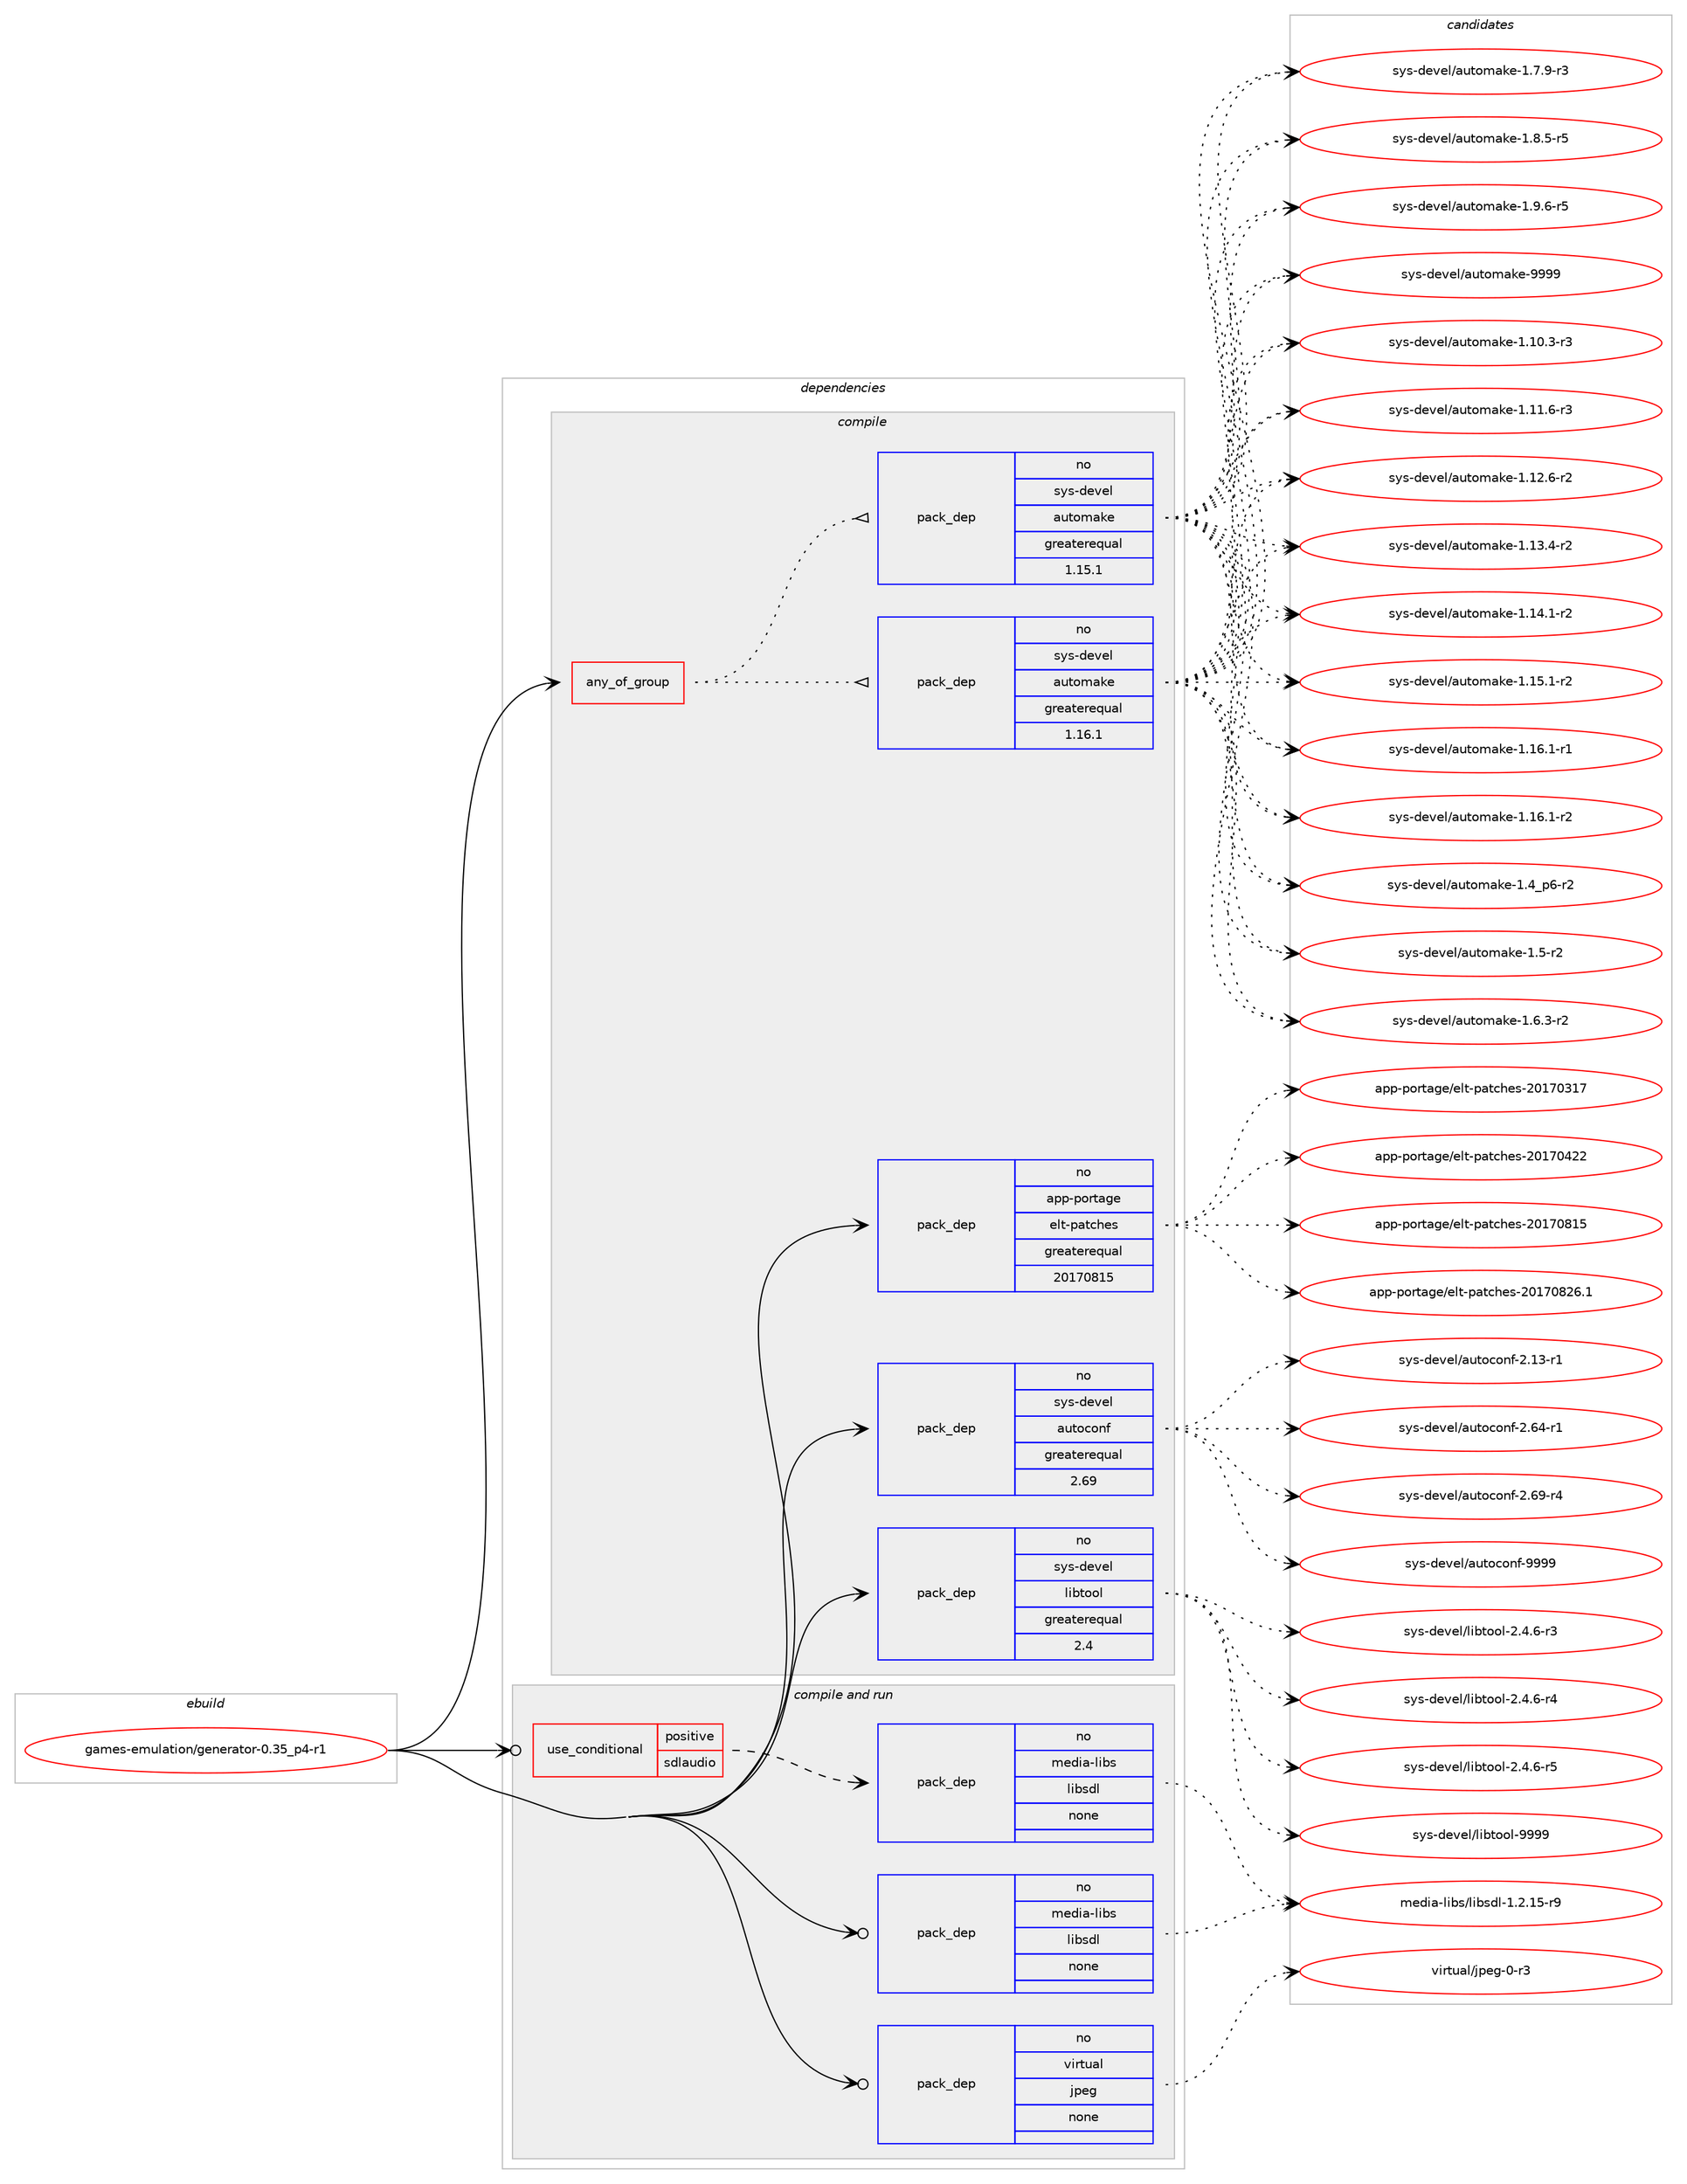 digraph prolog {

# *************
# Graph options
# *************

newrank=true;
concentrate=true;
compound=true;
graph [rankdir=LR,fontname=Helvetica,fontsize=10,ranksep=1.5];#, ranksep=2.5, nodesep=0.2];
edge  [arrowhead=vee];
node  [fontname=Helvetica,fontsize=10];

# **********
# The ebuild
# **********

subgraph cluster_leftcol {
color=gray;
rank=same;
label=<<i>ebuild</i>>;
id [label="games-emulation/generator-0.35_p4-r1", color=red, width=4, href="../games-emulation/generator-0.35_p4-r1.svg"];
}

# ****************
# The dependencies
# ****************

subgraph cluster_midcol {
color=gray;
label=<<i>dependencies</i>>;
subgraph cluster_compile {
fillcolor="#eeeeee";
style=filled;
label=<<i>compile</i>>;
subgraph any11933 {
dependency738157 [label=<<TABLE BORDER="0" CELLBORDER="1" CELLSPACING="0" CELLPADDING="4"><TR><TD CELLPADDING="10">any_of_group</TD></TR></TABLE>>, shape=none, color=red];subgraph pack541510 {
dependency738158 [label=<<TABLE BORDER="0" CELLBORDER="1" CELLSPACING="0" CELLPADDING="4" WIDTH="220"><TR><TD ROWSPAN="6" CELLPADDING="30">pack_dep</TD></TR><TR><TD WIDTH="110">no</TD></TR><TR><TD>sys-devel</TD></TR><TR><TD>automake</TD></TR><TR><TD>greaterequal</TD></TR><TR><TD>1.16.1</TD></TR></TABLE>>, shape=none, color=blue];
}
dependency738157:e -> dependency738158:w [weight=20,style="dotted",arrowhead="oinv"];
subgraph pack541511 {
dependency738159 [label=<<TABLE BORDER="0" CELLBORDER="1" CELLSPACING="0" CELLPADDING="4" WIDTH="220"><TR><TD ROWSPAN="6" CELLPADDING="30">pack_dep</TD></TR><TR><TD WIDTH="110">no</TD></TR><TR><TD>sys-devel</TD></TR><TR><TD>automake</TD></TR><TR><TD>greaterequal</TD></TR><TR><TD>1.15.1</TD></TR></TABLE>>, shape=none, color=blue];
}
dependency738157:e -> dependency738159:w [weight=20,style="dotted",arrowhead="oinv"];
}
id:e -> dependency738157:w [weight=20,style="solid",arrowhead="vee"];
subgraph pack541512 {
dependency738160 [label=<<TABLE BORDER="0" CELLBORDER="1" CELLSPACING="0" CELLPADDING="4" WIDTH="220"><TR><TD ROWSPAN="6" CELLPADDING="30">pack_dep</TD></TR><TR><TD WIDTH="110">no</TD></TR><TR><TD>app-portage</TD></TR><TR><TD>elt-patches</TD></TR><TR><TD>greaterequal</TD></TR><TR><TD>20170815</TD></TR></TABLE>>, shape=none, color=blue];
}
id:e -> dependency738160:w [weight=20,style="solid",arrowhead="vee"];
subgraph pack541513 {
dependency738161 [label=<<TABLE BORDER="0" CELLBORDER="1" CELLSPACING="0" CELLPADDING="4" WIDTH="220"><TR><TD ROWSPAN="6" CELLPADDING="30">pack_dep</TD></TR><TR><TD WIDTH="110">no</TD></TR><TR><TD>sys-devel</TD></TR><TR><TD>autoconf</TD></TR><TR><TD>greaterequal</TD></TR><TR><TD>2.69</TD></TR></TABLE>>, shape=none, color=blue];
}
id:e -> dependency738161:w [weight=20,style="solid",arrowhead="vee"];
subgraph pack541514 {
dependency738162 [label=<<TABLE BORDER="0" CELLBORDER="1" CELLSPACING="0" CELLPADDING="4" WIDTH="220"><TR><TD ROWSPAN="6" CELLPADDING="30">pack_dep</TD></TR><TR><TD WIDTH="110">no</TD></TR><TR><TD>sys-devel</TD></TR><TR><TD>libtool</TD></TR><TR><TD>greaterequal</TD></TR><TR><TD>2.4</TD></TR></TABLE>>, shape=none, color=blue];
}
id:e -> dependency738162:w [weight=20,style="solid",arrowhead="vee"];
}
subgraph cluster_compileandrun {
fillcolor="#eeeeee";
style=filled;
label=<<i>compile and run</i>>;
subgraph cond184335 {
dependency738163 [label=<<TABLE BORDER="0" CELLBORDER="1" CELLSPACING="0" CELLPADDING="4"><TR><TD ROWSPAN="3" CELLPADDING="10">use_conditional</TD></TR><TR><TD>positive</TD></TR><TR><TD>sdlaudio</TD></TR></TABLE>>, shape=none, color=red];
subgraph pack541515 {
dependency738164 [label=<<TABLE BORDER="0" CELLBORDER="1" CELLSPACING="0" CELLPADDING="4" WIDTH="220"><TR><TD ROWSPAN="6" CELLPADDING="30">pack_dep</TD></TR><TR><TD WIDTH="110">no</TD></TR><TR><TD>media-libs</TD></TR><TR><TD>libsdl</TD></TR><TR><TD>none</TD></TR><TR><TD></TD></TR></TABLE>>, shape=none, color=blue];
}
dependency738163:e -> dependency738164:w [weight=20,style="dashed",arrowhead="vee"];
}
id:e -> dependency738163:w [weight=20,style="solid",arrowhead="odotvee"];
subgraph pack541516 {
dependency738165 [label=<<TABLE BORDER="0" CELLBORDER="1" CELLSPACING="0" CELLPADDING="4" WIDTH="220"><TR><TD ROWSPAN="6" CELLPADDING="30">pack_dep</TD></TR><TR><TD WIDTH="110">no</TD></TR><TR><TD>media-libs</TD></TR><TR><TD>libsdl</TD></TR><TR><TD>none</TD></TR><TR><TD></TD></TR></TABLE>>, shape=none, color=blue];
}
id:e -> dependency738165:w [weight=20,style="solid",arrowhead="odotvee"];
subgraph pack541517 {
dependency738166 [label=<<TABLE BORDER="0" CELLBORDER="1" CELLSPACING="0" CELLPADDING="4" WIDTH="220"><TR><TD ROWSPAN="6" CELLPADDING="30">pack_dep</TD></TR><TR><TD WIDTH="110">no</TD></TR><TR><TD>virtual</TD></TR><TR><TD>jpeg</TD></TR><TR><TD>none</TD></TR><TR><TD></TD></TR></TABLE>>, shape=none, color=blue];
}
id:e -> dependency738166:w [weight=20,style="solid",arrowhead="odotvee"];
}
subgraph cluster_run {
fillcolor="#eeeeee";
style=filled;
label=<<i>run</i>>;
}
}

# **************
# The candidates
# **************

subgraph cluster_choices {
rank=same;
color=gray;
label=<<i>candidates</i>>;

subgraph choice541510 {
color=black;
nodesep=1;
choice11512111545100101118101108479711711611110997107101454946494846514511451 [label="sys-devel/automake-1.10.3-r3", color=red, width=4,href="../sys-devel/automake-1.10.3-r3.svg"];
choice11512111545100101118101108479711711611110997107101454946494946544511451 [label="sys-devel/automake-1.11.6-r3", color=red, width=4,href="../sys-devel/automake-1.11.6-r3.svg"];
choice11512111545100101118101108479711711611110997107101454946495046544511450 [label="sys-devel/automake-1.12.6-r2", color=red, width=4,href="../sys-devel/automake-1.12.6-r2.svg"];
choice11512111545100101118101108479711711611110997107101454946495146524511450 [label="sys-devel/automake-1.13.4-r2", color=red, width=4,href="../sys-devel/automake-1.13.4-r2.svg"];
choice11512111545100101118101108479711711611110997107101454946495246494511450 [label="sys-devel/automake-1.14.1-r2", color=red, width=4,href="../sys-devel/automake-1.14.1-r2.svg"];
choice11512111545100101118101108479711711611110997107101454946495346494511450 [label="sys-devel/automake-1.15.1-r2", color=red, width=4,href="../sys-devel/automake-1.15.1-r2.svg"];
choice11512111545100101118101108479711711611110997107101454946495446494511449 [label="sys-devel/automake-1.16.1-r1", color=red, width=4,href="../sys-devel/automake-1.16.1-r1.svg"];
choice11512111545100101118101108479711711611110997107101454946495446494511450 [label="sys-devel/automake-1.16.1-r2", color=red, width=4,href="../sys-devel/automake-1.16.1-r2.svg"];
choice115121115451001011181011084797117116111109971071014549465295112544511450 [label="sys-devel/automake-1.4_p6-r2", color=red, width=4,href="../sys-devel/automake-1.4_p6-r2.svg"];
choice11512111545100101118101108479711711611110997107101454946534511450 [label="sys-devel/automake-1.5-r2", color=red, width=4,href="../sys-devel/automake-1.5-r2.svg"];
choice115121115451001011181011084797117116111109971071014549465446514511450 [label="sys-devel/automake-1.6.3-r2", color=red, width=4,href="../sys-devel/automake-1.6.3-r2.svg"];
choice115121115451001011181011084797117116111109971071014549465546574511451 [label="sys-devel/automake-1.7.9-r3", color=red, width=4,href="../sys-devel/automake-1.7.9-r3.svg"];
choice115121115451001011181011084797117116111109971071014549465646534511453 [label="sys-devel/automake-1.8.5-r5", color=red, width=4,href="../sys-devel/automake-1.8.5-r5.svg"];
choice115121115451001011181011084797117116111109971071014549465746544511453 [label="sys-devel/automake-1.9.6-r5", color=red, width=4,href="../sys-devel/automake-1.9.6-r5.svg"];
choice115121115451001011181011084797117116111109971071014557575757 [label="sys-devel/automake-9999", color=red, width=4,href="../sys-devel/automake-9999.svg"];
dependency738158:e -> choice11512111545100101118101108479711711611110997107101454946494846514511451:w [style=dotted,weight="100"];
dependency738158:e -> choice11512111545100101118101108479711711611110997107101454946494946544511451:w [style=dotted,weight="100"];
dependency738158:e -> choice11512111545100101118101108479711711611110997107101454946495046544511450:w [style=dotted,weight="100"];
dependency738158:e -> choice11512111545100101118101108479711711611110997107101454946495146524511450:w [style=dotted,weight="100"];
dependency738158:e -> choice11512111545100101118101108479711711611110997107101454946495246494511450:w [style=dotted,weight="100"];
dependency738158:e -> choice11512111545100101118101108479711711611110997107101454946495346494511450:w [style=dotted,weight="100"];
dependency738158:e -> choice11512111545100101118101108479711711611110997107101454946495446494511449:w [style=dotted,weight="100"];
dependency738158:e -> choice11512111545100101118101108479711711611110997107101454946495446494511450:w [style=dotted,weight="100"];
dependency738158:e -> choice115121115451001011181011084797117116111109971071014549465295112544511450:w [style=dotted,weight="100"];
dependency738158:e -> choice11512111545100101118101108479711711611110997107101454946534511450:w [style=dotted,weight="100"];
dependency738158:e -> choice115121115451001011181011084797117116111109971071014549465446514511450:w [style=dotted,weight="100"];
dependency738158:e -> choice115121115451001011181011084797117116111109971071014549465546574511451:w [style=dotted,weight="100"];
dependency738158:e -> choice115121115451001011181011084797117116111109971071014549465646534511453:w [style=dotted,weight="100"];
dependency738158:e -> choice115121115451001011181011084797117116111109971071014549465746544511453:w [style=dotted,weight="100"];
dependency738158:e -> choice115121115451001011181011084797117116111109971071014557575757:w [style=dotted,weight="100"];
}
subgraph choice541511 {
color=black;
nodesep=1;
choice11512111545100101118101108479711711611110997107101454946494846514511451 [label="sys-devel/automake-1.10.3-r3", color=red, width=4,href="../sys-devel/automake-1.10.3-r3.svg"];
choice11512111545100101118101108479711711611110997107101454946494946544511451 [label="sys-devel/automake-1.11.6-r3", color=red, width=4,href="../sys-devel/automake-1.11.6-r3.svg"];
choice11512111545100101118101108479711711611110997107101454946495046544511450 [label="sys-devel/automake-1.12.6-r2", color=red, width=4,href="../sys-devel/automake-1.12.6-r2.svg"];
choice11512111545100101118101108479711711611110997107101454946495146524511450 [label="sys-devel/automake-1.13.4-r2", color=red, width=4,href="../sys-devel/automake-1.13.4-r2.svg"];
choice11512111545100101118101108479711711611110997107101454946495246494511450 [label="sys-devel/automake-1.14.1-r2", color=red, width=4,href="../sys-devel/automake-1.14.1-r2.svg"];
choice11512111545100101118101108479711711611110997107101454946495346494511450 [label="sys-devel/automake-1.15.1-r2", color=red, width=4,href="../sys-devel/automake-1.15.1-r2.svg"];
choice11512111545100101118101108479711711611110997107101454946495446494511449 [label="sys-devel/automake-1.16.1-r1", color=red, width=4,href="../sys-devel/automake-1.16.1-r1.svg"];
choice11512111545100101118101108479711711611110997107101454946495446494511450 [label="sys-devel/automake-1.16.1-r2", color=red, width=4,href="../sys-devel/automake-1.16.1-r2.svg"];
choice115121115451001011181011084797117116111109971071014549465295112544511450 [label="sys-devel/automake-1.4_p6-r2", color=red, width=4,href="../sys-devel/automake-1.4_p6-r2.svg"];
choice11512111545100101118101108479711711611110997107101454946534511450 [label="sys-devel/automake-1.5-r2", color=red, width=4,href="../sys-devel/automake-1.5-r2.svg"];
choice115121115451001011181011084797117116111109971071014549465446514511450 [label="sys-devel/automake-1.6.3-r2", color=red, width=4,href="../sys-devel/automake-1.6.3-r2.svg"];
choice115121115451001011181011084797117116111109971071014549465546574511451 [label="sys-devel/automake-1.7.9-r3", color=red, width=4,href="../sys-devel/automake-1.7.9-r3.svg"];
choice115121115451001011181011084797117116111109971071014549465646534511453 [label="sys-devel/automake-1.8.5-r5", color=red, width=4,href="../sys-devel/automake-1.8.5-r5.svg"];
choice115121115451001011181011084797117116111109971071014549465746544511453 [label="sys-devel/automake-1.9.6-r5", color=red, width=4,href="../sys-devel/automake-1.9.6-r5.svg"];
choice115121115451001011181011084797117116111109971071014557575757 [label="sys-devel/automake-9999", color=red, width=4,href="../sys-devel/automake-9999.svg"];
dependency738159:e -> choice11512111545100101118101108479711711611110997107101454946494846514511451:w [style=dotted,weight="100"];
dependency738159:e -> choice11512111545100101118101108479711711611110997107101454946494946544511451:w [style=dotted,weight="100"];
dependency738159:e -> choice11512111545100101118101108479711711611110997107101454946495046544511450:w [style=dotted,weight="100"];
dependency738159:e -> choice11512111545100101118101108479711711611110997107101454946495146524511450:w [style=dotted,weight="100"];
dependency738159:e -> choice11512111545100101118101108479711711611110997107101454946495246494511450:w [style=dotted,weight="100"];
dependency738159:e -> choice11512111545100101118101108479711711611110997107101454946495346494511450:w [style=dotted,weight="100"];
dependency738159:e -> choice11512111545100101118101108479711711611110997107101454946495446494511449:w [style=dotted,weight="100"];
dependency738159:e -> choice11512111545100101118101108479711711611110997107101454946495446494511450:w [style=dotted,weight="100"];
dependency738159:e -> choice115121115451001011181011084797117116111109971071014549465295112544511450:w [style=dotted,weight="100"];
dependency738159:e -> choice11512111545100101118101108479711711611110997107101454946534511450:w [style=dotted,weight="100"];
dependency738159:e -> choice115121115451001011181011084797117116111109971071014549465446514511450:w [style=dotted,weight="100"];
dependency738159:e -> choice115121115451001011181011084797117116111109971071014549465546574511451:w [style=dotted,weight="100"];
dependency738159:e -> choice115121115451001011181011084797117116111109971071014549465646534511453:w [style=dotted,weight="100"];
dependency738159:e -> choice115121115451001011181011084797117116111109971071014549465746544511453:w [style=dotted,weight="100"];
dependency738159:e -> choice115121115451001011181011084797117116111109971071014557575757:w [style=dotted,weight="100"];
}
subgraph choice541512 {
color=black;
nodesep=1;
choice97112112451121111141169710310147101108116451129711699104101115455048495548514955 [label="app-portage/elt-patches-20170317", color=red, width=4,href="../app-portage/elt-patches-20170317.svg"];
choice97112112451121111141169710310147101108116451129711699104101115455048495548525050 [label="app-portage/elt-patches-20170422", color=red, width=4,href="../app-portage/elt-patches-20170422.svg"];
choice97112112451121111141169710310147101108116451129711699104101115455048495548564953 [label="app-portage/elt-patches-20170815", color=red, width=4,href="../app-portage/elt-patches-20170815.svg"];
choice971121124511211111411697103101471011081164511297116991041011154550484955485650544649 [label="app-portage/elt-patches-20170826.1", color=red, width=4,href="../app-portage/elt-patches-20170826.1.svg"];
dependency738160:e -> choice97112112451121111141169710310147101108116451129711699104101115455048495548514955:w [style=dotted,weight="100"];
dependency738160:e -> choice97112112451121111141169710310147101108116451129711699104101115455048495548525050:w [style=dotted,weight="100"];
dependency738160:e -> choice97112112451121111141169710310147101108116451129711699104101115455048495548564953:w [style=dotted,weight="100"];
dependency738160:e -> choice971121124511211111411697103101471011081164511297116991041011154550484955485650544649:w [style=dotted,weight="100"];
}
subgraph choice541513 {
color=black;
nodesep=1;
choice1151211154510010111810110847971171161119911111010245504649514511449 [label="sys-devel/autoconf-2.13-r1", color=red, width=4,href="../sys-devel/autoconf-2.13-r1.svg"];
choice1151211154510010111810110847971171161119911111010245504654524511449 [label="sys-devel/autoconf-2.64-r1", color=red, width=4,href="../sys-devel/autoconf-2.64-r1.svg"];
choice1151211154510010111810110847971171161119911111010245504654574511452 [label="sys-devel/autoconf-2.69-r4", color=red, width=4,href="../sys-devel/autoconf-2.69-r4.svg"];
choice115121115451001011181011084797117116111991111101024557575757 [label="sys-devel/autoconf-9999", color=red, width=4,href="../sys-devel/autoconf-9999.svg"];
dependency738161:e -> choice1151211154510010111810110847971171161119911111010245504649514511449:w [style=dotted,weight="100"];
dependency738161:e -> choice1151211154510010111810110847971171161119911111010245504654524511449:w [style=dotted,weight="100"];
dependency738161:e -> choice1151211154510010111810110847971171161119911111010245504654574511452:w [style=dotted,weight="100"];
dependency738161:e -> choice115121115451001011181011084797117116111991111101024557575757:w [style=dotted,weight="100"];
}
subgraph choice541514 {
color=black;
nodesep=1;
choice1151211154510010111810110847108105981161111111084550465246544511451 [label="sys-devel/libtool-2.4.6-r3", color=red, width=4,href="../sys-devel/libtool-2.4.6-r3.svg"];
choice1151211154510010111810110847108105981161111111084550465246544511452 [label="sys-devel/libtool-2.4.6-r4", color=red, width=4,href="../sys-devel/libtool-2.4.6-r4.svg"];
choice1151211154510010111810110847108105981161111111084550465246544511453 [label="sys-devel/libtool-2.4.6-r5", color=red, width=4,href="../sys-devel/libtool-2.4.6-r5.svg"];
choice1151211154510010111810110847108105981161111111084557575757 [label="sys-devel/libtool-9999", color=red, width=4,href="../sys-devel/libtool-9999.svg"];
dependency738162:e -> choice1151211154510010111810110847108105981161111111084550465246544511451:w [style=dotted,weight="100"];
dependency738162:e -> choice1151211154510010111810110847108105981161111111084550465246544511452:w [style=dotted,weight="100"];
dependency738162:e -> choice1151211154510010111810110847108105981161111111084550465246544511453:w [style=dotted,weight="100"];
dependency738162:e -> choice1151211154510010111810110847108105981161111111084557575757:w [style=dotted,weight="100"];
}
subgraph choice541515 {
color=black;
nodesep=1;
choice1091011001059745108105981154710810598115100108454946504649534511457 [label="media-libs/libsdl-1.2.15-r9", color=red, width=4,href="../media-libs/libsdl-1.2.15-r9.svg"];
dependency738164:e -> choice1091011001059745108105981154710810598115100108454946504649534511457:w [style=dotted,weight="100"];
}
subgraph choice541516 {
color=black;
nodesep=1;
choice1091011001059745108105981154710810598115100108454946504649534511457 [label="media-libs/libsdl-1.2.15-r9", color=red, width=4,href="../media-libs/libsdl-1.2.15-r9.svg"];
dependency738165:e -> choice1091011001059745108105981154710810598115100108454946504649534511457:w [style=dotted,weight="100"];
}
subgraph choice541517 {
color=black;
nodesep=1;
choice118105114116117971084710611210110345484511451 [label="virtual/jpeg-0-r3", color=red, width=4,href="../virtual/jpeg-0-r3.svg"];
dependency738166:e -> choice118105114116117971084710611210110345484511451:w [style=dotted,weight="100"];
}
}

}
